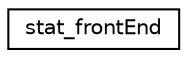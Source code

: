 digraph G
{
  edge [fontname="Helvetica",fontsize="10",labelfontname="Helvetica",labelfontsize="10"];
  node [fontname="Helvetica",fontsize="10",shape=record];
  rankdir=LR;
  Node1 [label="stat_frontEnd",height=0.2,width=0.4,color="black", fillcolor="white", style="filled",URL="$classstat__frontEnd.html"];
}

